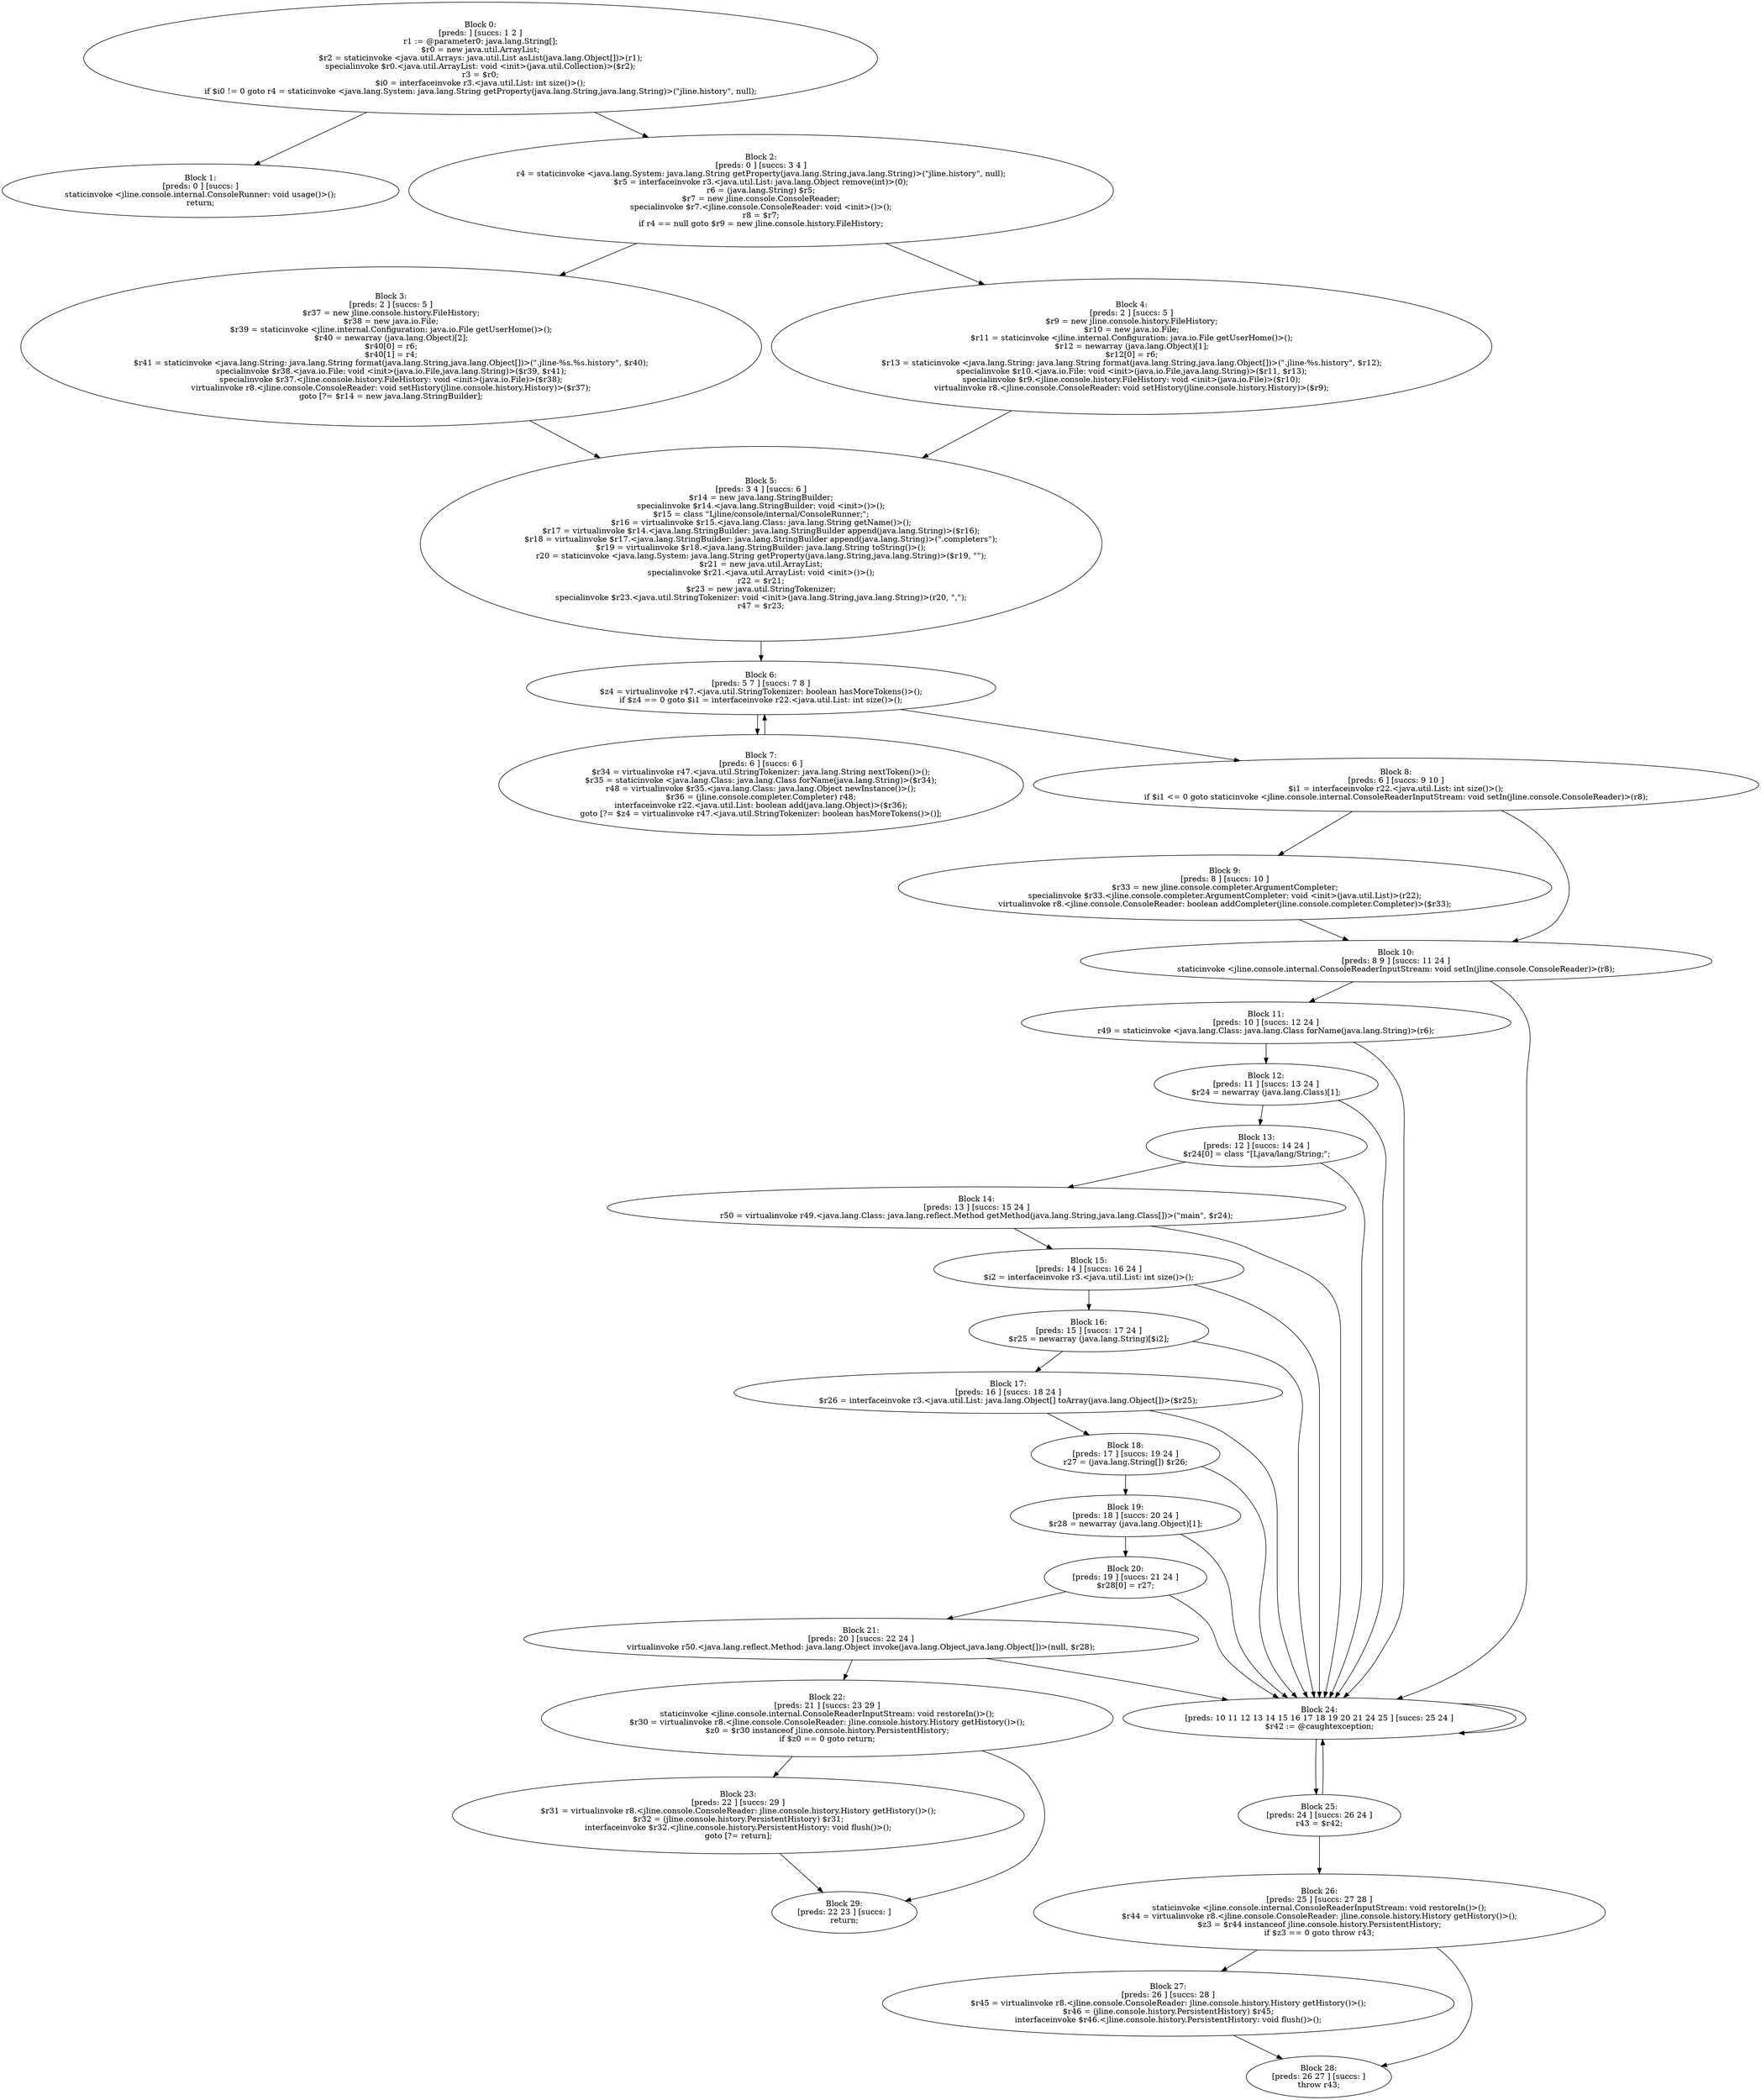 digraph "unitGraph" {
    "Block 0:
[preds: ] [succs: 1 2 ]
r1 := @parameter0: java.lang.String[];
$r0 = new java.util.ArrayList;
$r2 = staticinvoke <java.util.Arrays: java.util.List asList(java.lang.Object[])>(r1);
specialinvoke $r0.<java.util.ArrayList: void <init>(java.util.Collection)>($r2);
r3 = $r0;
$i0 = interfaceinvoke r3.<java.util.List: int size()>();
if $i0 != 0 goto r4 = staticinvoke <java.lang.System: java.lang.String getProperty(java.lang.String,java.lang.String)>(\"jline.history\", null);
"
    "Block 1:
[preds: 0 ] [succs: ]
staticinvoke <jline.console.internal.ConsoleRunner: void usage()>();
return;
"
    "Block 2:
[preds: 0 ] [succs: 3 4 ]
r4 = staticinvoke <java.lang.System: java.lang.String getProperty(java.lang.String,java.lang.String)>(\"jline.history\", null);
$r5 = interfaceinvoke r3.<java.util.List: java.lang.Object remove(int)>(0);
r6 = (java.lang.String) $r5;
$r7 = new jline.console.ConsoleReader;
specialinvoke $r7.<jline.console.ConsoleReader: void <init>()>();
r8 = $r7;
if r4 == null goto $r9 = new jline.console.history.FileHistory;
"
    "Block 3:
[preds: 2 ] [succs: 5 ]
$r37 = new jline.console.history.FileHistory;
$r38 = new java.io.File;
$r39 = staticinvoke <jline.internal.Configuration: java.io.File getUserHome()>();
$r40 = newarray (java.lang.Object)[2];
$r40[0] = r6;
$r40[1] = r4;
$r41 = staticinvoke <java.lang.String: java.lang.String format(java.lang.String,java.lang.Object[])>(\".jline-%s.%s.history\", $r40);
specialinvoke $r38.<java.io.File: void <init>(java.io.File,java.lang.String)>($r39, $r41);
specialinvoke $r37.<jline.console.history.FileHistory: void <init>(java.io.File)>($r38);
virtualinvoke r8.<jline.console.ConsoleReader: void setHistory(jline.console.history.History)>($r37);
goto [?= $r14 = new java.lang.StringBuilder];
"
    "Block 4:
[preds: 2 ] [succs: 5 ]
$r9 = new jline.console.history.FileHistory;
$r10 = new java.io.File;
$r11 = staticinvoke <jline.internal.Configuration: java.io.File getUserHome()>();
$r12 = newarray (java.lang.Object)[1];
$r12[0] = r6;
$r13 = staticinvoke <java.lang.String: java.lang.String format(java.lang.String,java.lang.Object[])>(\".jline-%s.history\", $r12);
specialinvoke $r10.<java.io.File: void <init>(java.io.File,java.lang.String)>($r11, $r13);
specialinvoke $r9.<jline.console.history.FileHistory: void <init>(java.io.File)>($r10);
virtualinvoke r8.<jline.console.ConsoleReader: void setHistory(jline.console.history.History)>($r9);
"
    "Block 5:
[preds: 3 4 ] [succs: 6 ]
$r14 = new java.lang.StringBuilder;
specialinvoke $r14.<java.lang.StringBuilder: void <init>()>();
$r15 = class \"Ljline/console/internal/ConsoleRunner;\";
$r16 = virtualinvoke $r15.<java.lang.Class: java.lang.String getName()>();
$r17 = virtualinvoke $r14.<java.lang.StringBuilder: java.lang.StringBuilder append(java.lang.String)>($r16);
$r18 = virtualinvoke $r17.<java.lang.StringBuilder: java.lang.StringBuilder append(java.lang.String)>(\".completers\");
$r19 = virtualinvoke $r18.<java.lang.StringBuilder: java.lang.String toString()>();
r20 = staticinvoke <java.lang.System: java.lang.String getProperty(java.lang.String,java.lang.String)>($r19, \"\");
$r21 = new java.util.ArrayList;
specialinvoke $r21.<java.util.ArrayList: void <init>()>();
r22 = $r21;
$r23 = new java.util.StringTokenizer;
specialinvoke $r23.<java.util.StringTokenizer: void <init>(java.lang.String,java.lang.String)>(r20, \",\");
r47 = $r23;
"
    "Block 6:
[preds: 5 7 ] [succs: 7 8 ]
$z4 = virtualinvoke r47.<java.util.StringTokenizer: boolean hasMoreTokens()>();
if $z4 == 0 goto $i1 = interfaceinvoke r22.<java.util.List: int size()>();
"
    "Block 7:
[preds: 6 ] [succs: 6 ]
$r34 = virtualinvoke r47.<java.util.StringTokenizer: java.lang.String nextToken()>();
$r35 = staticinvoke <java.lang.Class: java.lang.Class forName(java.lang.String)>($r34);
r48 = virtualinvoke $r35.<java.lang.Class: java.lang.Object newInstance()>();
$r36 = (jline.console.completer.Completer) r48;
interfaceinvoke r22.<java.util.List: boolean add(java.lang.Object)>($r36);
goto [?= $z4 = virtualinvoke r47.<java.util.StringTokenizer: boolean hasMoreTokens()>()];
"
    "Block 8:
[preds: 6 ] [succs: 9 10 ]
$i1 = interfaceinvoke r22.<java.util.List: int size()>();
if $i1 <= 0 goto staticinvoke <jline.console.internal.ConsoleReaderInputStream: void setIn(jline.console.ConsoleReader)>(r8);
"
    "Block 9:
[preds: 8 ] [succs: 10 ]
$r33 = new jline.console.completer.ArgumentCompleter;
specialinvoke $r33.<jline.console.completer.ArgumentCompleter: void <init>(java.util.List)>(r22);
virtualinvoke r8.<jline.console.ConsoleReader: boolean addCompleter(jline.console.completer.Completer)>($r33);
"
    "Block 10:
[preds: 8 9 ] [succs: 11 24 ]
staticinvoke <jline.console.internal.ConsoleReaderInputStream: void setIn(jline.console.ConsoleReader)>(r8);
"
    "Block 11:
[preds: 10 ] [succs: 12 24 ]
r49 = staticinvoke <java.lang.Class: java.lang.Class forName(java.lang.String)>(r6);
"
    "Block 12:
[preds: 11 ] [succs: 13 24 ]
$r24 = newarray (java.lang.Class)[1];
"
    "Block 13:
[preds: 12 ] [succs: 14 24 ]
$r24[0] = class \"[Ljava/lang/String;\";
"
    "Block 14:
[preds: 13 ] [succs: 15 24 ]
r50 = virtualinvoke r49.<java.lang.Class: java.lang.reflect.Method getMethod(java.lang.String,java.lang.Class[])>(\"main\", $r24);
"
    "Block 15:
[preds: 14 ] [succs: 16 24 ]
$i2 = interfaceinvoke r3.<java.util.List: int size()>();
"
    "Block 16:
[preds: 15 ] [succs: 17 24 ]
$r25 = newarray (java.lang.String)[$i2];
"
    "Block 17:
[preds: 16 ] [succs: 18 24 ]
$r26 = interfaceinvoke r3.<java.util.List: java.lang.Object[] toArray(java.lang.Object[])>($r25);
"
    "Block 18:
[preds: 17 ] [succs: 19 24 ]
r27 = (java.lang.String[]) $r26;
"
    "Block 19:
[preds: 18 ] [succs: 20 24 ]
$r28 = newarray (java.lang.Object)[1];
"
    "Block 20:
[preds: 19 ] [succs: 21 24 ]
$r28[0] = r27;
"
    "Block 21:
[preds: 20 ] [succs: 22 24 ]
virtualinvoke r50.<java.lang.reflect.Method: java.lang.Object invoke(java.lang.Object,java.lang.Object[])>(null, $r28);
"
    "Block 22:
[preds: 21 ] [succs: 23 29 ]
staticinvoke <jline.console.internal.ConsoleReaderInputStream: void restoreIn()>();
$r30 = virtualinvoke r8.<jline.console.ConsoleReader: jline.console.history.History getHistory()>();
$z0 = $r30 instanceof jline.console.history.PersistentHistory;
if $z0 == 0 goto return;
"
    "Block 23:
[preds: 22 ] [succs: 29 ]
$r31 = virtualinvoke r8.<jline.console.ConsoleReader: jline.console.history.History getHistory()>();
$r32 = (jline.console.history.PersistentHistory) $r31;
interfaceinvoke $r32.<jline.console.history.PersistentHistory: void flush()>();
goto [?= return];
"
    "Block 24:
[preds: 10 11 12 13 14 15 16 17 18 19 20 21 24 25 ] [succs: 25 24 ]
$r42 := @caughtexception;
"
    "Block 25:
[preds: 24 ] [succs: 26 24 ]
r43 = $r42;
"
    "Block 26:
[preds: 25 ] [succs: 27 28 ]
staticinvoke <jline.console.internal.ConsoleReaderInputStream: void restoreIn()>();
$r44 = virtualinvoke r8.<jline.console.ConsoleReader: jline.console.history.History getHistory()>();
$z3 = $r44 instanceof jline.console.history.PersistentHistory;
if $z3 == 0 goto throw r43;
"
    "Block 27:
[preds: 26 ] [succs: 28 ]
$r45 = virtualinvoke r8.<jline.console.ConsoleReader: jline.console.history.History getHistory()>();
$r46 = (jline.console.history.PersistentHistory) $r45;
interfaceinvoke $r46.<jline.console.history.PersistentHistory: void flush()>();
"
    "Block 28:
[preds: 26 27 ] [succs: ]
throw r43;
"
    "Block 29:
[preds: 22 23 ] [succs: ]
return;
"
    "Block 0:
[preds: ] [succs: 1 2 ]
r1 := @parameter0: java.lang.String[];
$r0 = new java.util.ArrayList;
$r2 = staticinvoke <java.util.Arrays: java.util.List asList(java.lang.Object[])>(r1);
specialinvoke $r0.<java.util.ArrayList: void <init>(java.util.Collection)>($r2);
r3 = $r0;
$i0 = interfaceinvoke r3.<java.util.List: int size()>();
if $i0 != 0 goto r4 = staticinvoke <java.lang.System: java.lang.String getProperty(java.lang.String,java.lang.String)>(\"jline.history\", null);
"->"Block 1:
[preds: 0 ] [succs: ]
staticinvoke <jline.console.internal.ConsoleRunner: void usage()>();
return;
";
    "Block 0:
[preds: ] [succs: 1 2 ]
r1 := @parameter0: java.lang.String[];
$r0 = new java.util.ArrayList;
$r2 = staticinvoke <java.util.Arrays: java.util.List asList(java.lang.Object[])>(r1);
specialinvoke $r0.<java.util.ArrayList: void <init>(java.util.Collection)>($r2);
r3 = $r0;
$i0 = interfaceinvoke r3.<java.util.List: int size()>();
if $i0 != 0 goto r4 = staticinvoke <java.lang.System: java.lang.String getProperty(java.lang.String,java.lang.String)>(\"jline.history\", null);
"->"Block 2:
[preds: 0 ] [succs: 3 4 ]
r4 = staticinvoke <java.lang.System: java.lang.String getProperty(java.lang.String,java.lang.String)>(\"jline.history\", null);
$r5 = interfaceinvoke r3.<java.util.List: java.lang.Object remove(int)>(0);
r6 = (java.lang.String) $r5;
$r7 = new jline.console.ConsoleReader;
specialinvoke $r7.<jline.console.ConsoleReader: void <init>()>();
r8 = $r7;
if r4 == null goto $r9 = new jline.console.history.FileHistory;
";
    "Block 2:
[preds: 0 ] [succs: 3 4 ]
r4 = staticinvoke <java.lang.System: java.lang.String getProperty(java.lang.String,java.lang.String)>(\"jline.history\", null);
$r5 = interfaceinvoke r3.<java.util.List: java.lang.Object remove(int)>(0);
r6 = (java.lang.String) $r5;
$r7 = new jline.console.ConsoleReader;
specialinvoke $r7.<jline.console.ConsoleReader: void <init>()>();
r8 = $r7;
if r4 == null goto $r9 = new jline.console.history.FileHistory;
"->"Block 3:
[preds: 2 ] [succs: 5 ]
$r37 = new jline.console.history.FileHistory;
$r38 = new java.io.File;
$r39 = staticinvoke <jline.internal.Configuration: java.io.File getUserHome()>();
$r40 = newarray (java.lang.Object)[2];
$r40[0] = r6;
$r40[1] = r4;
$r41 = staticinvoke <java.lang.String: java.lang.String format(java.lang.String,java.lang.Object[])>(\".jline-%s.%s.history\", $r40);
specialinvoke $r38.<java.io.File: void <init>(java.io.File,java.lang.String)>($r39, $r41);
specialinvoke $r37.<jline.console.history.FileHistory: void <init>(java.io.File)>($r38);
virtualinvoke r8.<jline.console.ConsoleReader: void setHistory(jline.console.history.History)>($r37);
goto [?= $r14 = new java.lang.StringBuilder];
";
    "Block 2:
[preds: 0 ] [succs: 3 4 ]
r4 = staticinvoke <java.lang.System: java.lang.String getProperty(java.lang.String,java.lang.String)>(\"jline.history\", null);
$r5 = interfaceinvoke r3.<java.util.List: java.lang.Object remove(int)>(0);
r6 = (java.lang.String) $r5;
$r7 = new jline.console.ConsoleReader;
specialinvoke $r7.<jline.console.ConsoleReader: void <init>()>();
r8 = $r7;
if r4 == null goto $r9 = new jline.console.history.FileHistory;
"->"Block 4:
[preds: 2 ] [succs: 5 ]
$r9 = new jline.console.history.FileHistory;
$r10 = new java.io.File;
$r11 = staticinvoke <jline.internal.Configuration: java.io.File getUserHome()>();
$r12 = newarray (java.lang.Object)[1];
$r12[0] = r6;
$r13 = staticinvoke <java.lang.String: java.lang.String format(java.lang.String,java.lang.Object[])>(\".jline-%s.history\", $r12);
specialinvoke $r10.<java.io.File: void <init>(java.io.File,java.lang.String)>($r11, $r13);
specialinvoke $r9.<jline.console.history.FileHistory: void <init>(java.io.File)>($r10);
virtualinvoke r8.<jline.console.ConsoleReader: void setHistory(jline.console.history.History)>($r9);
";
    "Block 3:
[preds: 2 ] [succs: 5 ]
$r37 = new jline.console.history.FileHistory;
$r38 = new java.io.File;
$r39 = staticinvoke <jline.internal.Configuration: java.io.File getUserHome()>();
$r40 = newarray (java.lang.Object)[2];
$r40[0] = r6;
$r40[1] = r4;
$r41 = staticinvoke <java.lang.String: java.lang.String format(java.lang.String,java.lang.Object[])>(\".jline-%s.%s.history\", $r40);
specialinvoke $r38.<java.io.File: void <init>(java.io.File,java.lang.String)>($r39, $r41);
specialinvoke $r37.<jline.console.history.FileHistory: void <init>(java.io.File)>($r38);
virtualinvoke r8.<jline.console.ConsoleReader: void setHistory(jline.console.history.History)>($r37);
goto [?= $r14 = new java.lang.StringBuilder];
"->"Block 5:
[preds: 3 4 ] [succs: 6 ]
$r14 = new java.lang.StringBuilder;
specialinvoke $r14.<java.lang.StringBuilder: void <init>()>();
$r15 = class \"Ljline/console/internal/ConsoleRunner;\";
$r16 = virtualinvoke $r15.<java.lang.Class: java.lang.String getName()>();
$r17 = virtualinvoke $r14.<java.lang.StringBuilder: java.lang.StringBuilder append(java.lang.String)>($r16);
$r18 = virtualinvoke $r17.<java.lang.StringBuilder: java.lang.StringBuilder append(java.lang.String)>(\".completers\");
$r19 = virtualinvoke $r18.<java.lang.StringBuilder: java.lang.String toString()>();
r20 = staticinvoke <java.lang.System: java.lang.String getProperty(java.lang.String,java.lang.String)>($r19, \"\");
$r21 = new java.util.ArrayList;
specialinvoke $r21.<java.util.ArrayList: void <init>()>();
r22 = $r21;
$r23 = new java.util.StringTokenizer;
specialinvoke $r23.<java.util.StringTokenizer: void <init>(java.lang.String,java.lang.String)>(r20, \",\");
r47 = $r23;
";
    "Block 4:
[preds: 2 ] [succs: 5 ]
$r9 = new jline.console.history.FileHistory;
$r10 = new java.io.File;
$r11 = staticinvoke <jline.internal.Configuration: java.io.File getUserHome()>();
$r12 = newarray (java.lang.Object)[1];
$r12[0] = r6;
$r13 = staticinvoke <java.lang.String: java.lang.String format(java.lang.String,java.lang.Object[])>(\".jline-%s.history\", $r12);
specialinvoke $r10.<java.io.File: void <init>(java.io.File,java.lang.String)>($r11, $r13);
specialinvoke $r9.<jline.console.history.FileHistory: void <init>(java.io.File)>($r10);
virtualinvoke r8.<jline.console.ConsoleReader: void setHistory(jline.console.history.History)>($r9);
"->"Block 5:
[preds: 3 4 ] [succs: 6 ]
$r14 = new java.lang.StringBuilder;
specialinvoke $r14.<java.lang.StringBuilder: void <init>()>();
$r15 = class \"Ljline/console/internal/ConsoleRunner;\";
$r16 = virtualinvoke $r15.<java.lang.Class: java.lang.String getName()>();
$r17 = virtualinvoke $r14.<java.lang.StringBuilder: java.lang.StringBuilder append(java.lang.String)>($r16);
$r18 = virtualinvoke $r17.<java.lang.StringBuilder: java.lang.StringBuilder append(java.lang.String)>(\".completers\");
$r19 = virtualinvoke $r18.<java.lang.StringBuilder: java.lang.String toString()>();
r20 = staticinvoke <java.lang.System: java.lang.String getProperty(java.lang.String,java.lang.String)>($r19, \"\");
$r21 = new java.util.ArrayList;
specialinvoke $r21.<java.util.ArrayList: void <init>()>();
r22 = $r21;
$r23 = new java.util.StringTokenizer;
specialinvoke $r23.<java.util.StringTokenizer: void <init>(java.lang.String,java.lang.String)>(r20, \",\");
r47 = $r23;
";
    "Block 5:
[preds: 3 4 ] [succs: 6 ]
$r14 = new java.lang.StringBuilder;
specialinvoke $r14.<java.lang.StringBuilder: void <init>()>();
$r15 = class \"Ljline/console/internal/ConsoleRunner;\";
$r16 = virtualinvoke $r15.<java.lang.Class: java.lang.String getName()>();
$r17 = virtualinvoke $r14.<java.lang.StringBuilder: java.lang.StringBuilder append(java.lang.String)>($r16);
$r18 = virtualinvoke $r17.<java.lang.StringBuilder: java.lang.StringBuilder append(java.lang.String)>(\".completers\");
$r19 = virtualinvoke $r18.<java.lang.StringBuilder: java.lang.String toString()>();
r20 = staticinvoke <java.lang.System: java.lang.String getProperty(java.lang.String,java.lang.String)>($r19, \"\");
$r21 = new java.util.ArrayList;
specialinvoke $r21.<java.util.ArrayList: void <init>()>();
r22 = $r21;
$r23 = new java.util.StringTokenizer;
specialinvoke $r23.<java.util.StringTokenizer: void <init>(java.lang.String,java.lang.String)>(r20, \",\");
r47 = $r23;
"->"Block 6:
[preds: 5 7 ] [succs: 7 8 ]
$z4 = virtualinvoke r47.<java.util.StringTokenizer: boolean hasMoreTokens()>();
if $z4 == 0 goto $i1 = interfaceinvoke r22.<java.util.List: int size()>();
";
    "Block 6:
[preds: 5 7 ] [succs: 7 8 ]
$z4 = virtualinvoke r47.<java.util.StringTokenizer: boolean hasMoreTokens()>();
if $z4 == 0 goto $i1 = interfaceinvoke r22.<java.util.List: int size()>();
"->"Block 7:
[preds: 6 ] [succs: 6 ]
$r34 = virtualinvoke r47.<java.util.StringTokenizer: java.lang.String nextToken()>();
$r35 = staticinvoke <java.lang.Class: java.lang.Class forName(java.lang.String)>($r34);
r48 = virtualinvoke $r35.<java.lang.Class: java.lang.Object newInstance()>();
$r36 = (jline.console.completer.Completer) r48;
interfaceinvoke r22.<java.util.List: boolean add(java.lang.Object)>($r36);
goto [?= $z4 = virtualinvoke r47.<java.util.StringTokenizer: boolean hasMoreTokens()>()];
";
    "Block 6:
[preds: 5 7 ] [succs: 7 8 ]
$z4 = virtualinvoke r47.<java.util.StringTokenizer: boolean hasMoreTokens()>();
if $z4 == 0 goto $i1 = interfaceinvoke r22.<java.util.List: int size()>();
"->"Block 8:
[preds: 6 ] [succs: 9 10 ]
$i1 = interfaceinvoke r22.<java.util.List: int size()>();
if $i1 <= 0 goto staticinvoke <jline.console.internal.ConsoleReaderInputStream: void setIn(jline.console.ConsoleReader)>(r8);
";
    "Block 7:
[preds: 6 ] [succs: 6 ]
$r34 = virtualinvoke r47.<java.util.StringTokenizer: java.lang.String nextToken()>();
$r35 = staticinvoke <java.lang.Class: java.lang.Class forName(java.lang.String)>($r34);
r48 = virtualinvoke $r35.<java.lang.Class: java.lang.Object newInstance()>();
$r36 = (jline.console.completer.Completer) r48;
interfaceinvoke r22.<java.util.List: boolean add(java.lang.Object)>($r36);
goto [?= $z4 = virtualinvoke r47.<java.util.StringTokenizer: boolean hasMoreTokens()>()];
"->"Block 6:
[preds: 5 7 ] [succs: 7 8 ]
$z4 = virtualinvoke r47.<java.util.StringTokenizer: boolean hasMoreTokens()>();
if $z4 == 0 goto $i1 = interfaceinvoke r22.<java.util.List: int size()>();
";
    "Block 8:
[preds: 6 ] [succs: 9 10 ]
$i1 = interfaceinvoke r22.<java.util.List: int size()>();
if $i1 <= 0 goto staticinvoke <jline.console.internal.ConsoleReaderInputStream: void setIn(jline.console.ConsoleReader)>(r8);
"->"Block 9:
[preds: 8 ] [succs: 10 ]
$r33 = new jline.console.completer.ArgumentCompleter;
specialinvoke $r33.<jline.console.completer.ArgumentCompleter: void <init>(java.util.List)>(r22);
virtualinvoke r8.<jline.console.ConsoleReader: boolean addCompleter(jline.console.completer.Completer)>($r33);
";
    "Block 8:
[preds: 6 ] [succs: 9 10 ]
$i1 = interfaceinvoke r22.<java.util.List: int size()>();
if $i1 <= 0 goto staticinvoke <jline.console.internal.ConsoleReaderInputStream: void setIn(jline.console.ConsoleReader)>(r8);
"->"Block 10:
[preds: 8 9 ] [succs: 11 24 ]
staticinvoke <jline.console.internal.ConsoleReaderInputStream: void setIn(jline.console.ConsoleReader)>(r8);
";
    "Block 9:
[preds: 8 ] [succs: 10 ]
$r33 = new jline.console.completer.ArgumentCompleter;
specialinvoke $r33.<jline.console.completer.ArgumentCompleter: void <init>(java.util.List)>(r22);
virtualinvoke r8.<jline.console.ConsoleReader: boolean addCompleter(jline.console.completer.Completer)>($r33);
"->"Block 10:
[preds: 8 9 ] [succs: 11 24 ]
staticinvoke <jline.console.internal.ConsoleReaderInputStream: void setIn(jline.console.ConsoleReader)>(r8);
";
    "Block 10:
[preds: 8 9 ] [succs: 11 24 ]
staticinvoke <jline.console.internal.ConsoleReaderInputStream: void setIn(jline.console.ConsoleReader)>(r8);
"->"Block 11:
[preds: 10 ] [succs: 12 24 ]
r49 = staticinvoke <java.lang.Class: java.lang.Class forName(java.lang.String)>(r6);
";
    "Block 10:
[preds: 8 9 ] [succs: 11 24 ]
staticinvoke <jline.console.internal.ConsoleReaderInputStream: void setIn(jline.console.ConsoleReader)>(r8);
"->"Block 24:
[preds: 10 11 12 13 14 15 16 17 18 19 20 21 24 25 ] [succs: 25 24 ]
$r42 := @caughtexception;
";
    "Block 11:
[preds: 10 ] [succs: 12 24 ]
r49 = staticinvoke <java.lang.Class: java.lang.Class forName(java.lang.String)>(r6);
"->"Block 12:
[preds: 11 ] [succs: 13 24 ]
$r24 = newarray (java.lang.Class)[1];
";
    "Block 11:
[preds: 10 ] [succs: 12 24 ]
r49 = staticinvoke <java.lang.Class: java.lang.Class forName(java.lang.String)>(r6);
"->"Block 24:
[preds: 10 11 12 13 14 15 16 17 18 19 20 21 24 25 ] [succs: 25 24 ]
$r42 := @caughtexception;
";
    "Block 12:
[preds: 11 ] [succs: 13 24 ]
$r24 = newarray (java.lang.Class)[1];
"->"Block 13:
[preds: 12 ] [succs: 14 24 ]
$r24[0] = class \"[Ljava/lang/String;\";
";
    "Block 12:
[preds: 11 ] [succs: 13 24 ]
$r24 = newarray (java.lang.Class)[1];
"->"Block 24:
[preds: 10 11 12 13 14 15 16 17 18 19 20 21 24 25 ] [succs: 25 24 ]
$r42 := @caughtexception;
";
    "Block 13:
[preds: 12 ] [succs: 14 24 ]
$r24[0] = class \"[Ljava/lang/String;\";
"->"Block 14:
[preds: 13 ] [succs: 15 24 ]
r50 = virtualinvoke r49.<java.lang.Class: java.lang.reflect.Method getMethod(java.lang.String,java.lang.Class[])>(\"main\", $r24);
";
    "Block 13:
[preds: 12 ] [succs: 14 24 ]
$r24[0] = class \"[Ljava/lang/String;\";
"->"Block 24:
[preds: 10 11 12 13 14 15 16 17 18 19 20 21 24 25 ] [succs: 25 24 ]
$r42 := @caughtexception;
";
    "Block 14:
[preds: 13 ] [succs: 15 24 ]
r50 = virtualinvoke r49.<java.lang.Class: java.lang.reflect.Method getMethod(java.lang.String,java.lang.Class[])>(\"main\", $r24);
"->"Block 15:
[preds: 14 ] [succs: 16 24 ]
$i2 = interfaceinvoke r3.<java.util.List: int size()>();
";
    "Block 14:
[preds: 13 ] [succs: 15 24 ]
r50 = virtualinvoke r49.<java.lang.Class: java.lang.reflect.Method getMethod(java.lang.String,java.lang.Class[])>(\"main\", $r24);
"->"Block 24:
[preds: 10 11 12 13 14 15 16 17 18 19 20 21 24 25 ] [succs: 25 24 ]
$r42 := @caughtexception;
";
    "Block 15:
[preds: 14 ] [succs: 16 24 ]
$i2 = interfaceinvoke r3.<java.util.List: int size()>();
"->"Block 16:
[preds: 15 ] [succs: 17 24 ]
$r25 = newarray (java.lang.String)[$i2];
";
    "Block 15:
[preds: 14 ] [succs: 16 24 ]
$i2 = interfaceinvoke r3.<java.util.List: int size()>();
"->"Block 24:
[preds: 10 11 12 13 14 15 16 17 18 19 20 21 24 25 ] [succs: 25 24 ]
$r42 := @caughtexception;
";
    "Block 16:
[preds: 15 ] [succs: 17 24 ]
$r25 = newarray (java.lang.String)[$i2];
"->"Block 17:
[preds: 16 ] [succs: 18 24 ]
$r26 = interfaceinvoke r3.<java.util.List: java.lang.Object[] toArray(java.lang.Object[])>($r25);
";
    "Block 16:
[preds: 15 ] [succs: 17 24 ]
$r25 = newarray (java.lang.String)[$i2];
"->"Block 24:
[preds: 10 11 12 13 14 15 16 17 18 19 20 21 24 25 ] [succs: 25 24 ]
$r42 := @caughtexception;
";
    "Block 17:
[preds: 16 ] [succs: 18 24 ]
$r26 = interfaceinvoke r3.<java.util.List: java.lang.Object[] toArray(java.lang.Object[])>($r25);
"->"Block 18:
[preds: 17 ] [succs: 19 24 ]
r27 = (java.lang.String[]) $r26;
";
    "Block 17:
[preds: 16 ] [succs: 18 24 ]
$r26 = interfaceinvoke r3.<java.util.List: java.lang.Object[] toArray(java.lang.Object[])>($r25);
"->"Block 24:
[preds: 10 11 12 13 14 15 16 17 18 19 20 21 24 25 ] [succs: 25 24 ]
$r42 := @caughtexception;
";
    "Block 18:
[preds: 17 ] [succs: 19 24 ]
r27 = (java.lang.String[]) $r26;
"->"Block 19:
[preds: 18 ] [succs: 20 24 ]
$r28 = newarray (java.lang.Object)[1];
";
    "Block 18:
[preds: 17 ] [succs: 19 24 ]
r27 = (java.lang.String[]) $r26;
"->"Block 24:
[preds: 10 11 12 13 14 15 16 17 18 19 20 21 24 25 ] [succs: 25 24 ]
$r42 := @caughtexception;
";
    "Block 19:
[preds: 18 ] [succs: 20 24 ]
$r28 = newarray (java.lang.Object)[1];
"->"Block 20:
[preds: 19 ] [succs: 21 24 ]
$r28[0] = r27;
";
    "Block 19:
[preds: 18 ] [succs: 20 24 ]
$r28 = newarray (java.lang.Object)[1];
"->"Block 24:
[preds: 10 11 12 13 14 15 16 17 18 19 20 21 24 25 ] [succs: 25 24 ]
$r42 := @caughtexception;
";
    "Block 20:
[preds: 19 ] [succs: 21 24 ]
$r28[0] = r27;
"->"Block 21:
[preds: 20 ] [succs: 22 24 ]
virtualinvoke r50.<java.lang.reflect.Method: java.lang.Object invoke(java.lang.Object,java.lang.Object[])>(null, $r28);
";
    "Block 20:
[preds: 19 ] [succs: 21 24 ]
$r28[0] = r27;
"->"Block 24:
[preds: 10 11 12 13 14 15 16 17 18 19 20 21 24 25 ] [succs: 25 24 ]
$r42 := @caughtexception;
";
    "Block 21:
[preds: 20 ] [succs: 22 24 ]
virtualinvoke r50.<java.lang.reflect.Method: java.lang.Object invoke(java.lang.Object,java.lang.Object[])>(null, $r28);
"->"Block 22:
[preds: 21 ] [succs: 23 29 ]
staticinvoke <jline.console.internal.ConsoleReaderInputStream: void restoreIn()>();
$r30 = virtualinvoke r8.<jline.console.ConsoleReader: jline.console.history.History getHistory()>();
$z0 = $r30 instanceof jline.console.history.PersistentHistory;
if $z0 == 0 goto return;
";
    "Block 21:
[preds: 20 ] [succs: 22 24 ]
virtualinvoke r50.<java.lang.reflect.Method: java.lang.Object invoke(java.lang.Object,java.lang.Object[])>(null, $r28);
"->"Block 24:
[preds: 10 11 12 13 14 15 16 17 18 19 20 21 24 25 ] [succs: 25 24 ]
$r42 := @caughtexception;
";
    "Block 22:
[preds: 21 ] [succs: 23 29 ]
staticinvoke <jline.console.internal.ConsoleReaderInputStream: void restoreIn()>();
$r30 = virtualinvoke r8.<jline.console.ConsoleReader: jline.console.history.History getHistory()>();
$z0 = $r30 instanceof jline.console.history.PersistentHistory;
if $z0 == 0 goto return;
"->"Block 23:
[preds: 22 ] [succs: 29 ]
$r31 = virtualinvoke r8.<jline.console.ConsoleReader: jline.console.history.History getHistory()>();
$r32 = (jline.console.history.PersistentHistory) $r31;
interfaceinvoke $r32.<jline.console.history.PersistentHistory: void flush()>();
goto [?= return];
";
    "Block 22:
[preds: 21 ] [succs: 23 29 ]
staticinvoke <jline.console.internal.ConsoleReaderInputStream: void restoreIn()>();
$r30 = virtualinvoke r8.<jline.console.ConsoleReader: jline.console.history.History getHistory()>();
$z0 = $r30 instanceof jline.console.history.PersistentHistory;
if $z0 == 0 goto return;
"->"Block 29:
[preds: 22 23 ] [succs: ]
return;
";
    "Block 23:
[preds: 22 ] [succs: 29 ]
$r31 = virtualinvoke r8.<jline.console.ConsoleReader: jline.console.history.History getHistory()>();
$r32 = (jline.console.history.PersistentHistory) $r31;
interfaceinvoke $r32.<jline.console.history.PersistentHistory: void flush()>();
goto [?= return];
"->"Block 29:
[preds: 22 23 ] [succs: ]
return;
";
    "Block 24:
[preds: 10 11 12 13 14 15 16 17 18 19 20 21 24 25 ] [succs: 25 24 ]
$r42 := @caughtexception;
"->"Block 25:
[preds: 24 ] [succs: 26 24 ]
r43 = $r42;
";
    "Block 24:
[preds: 10 11 12 13 14 15 16 17 18 19 20 21 24 25 ] [succs: 25 24 ]
$r42 := @caughtexception;
"->"Block 24:
[preds: 10 11 12 13 14 15 16 17 18 19 20 21 24 25 ] [succs: 25 24 ]
$r42 := @caughtexception;
";
    "Block 25:
[preds: 24 ] [succs: 26 24 ]
r43 = $r42;
"->"Block 26:
[preds: 25 ] [succs: 27 28 ]
staticinvoke <jline.console.internal.ConsoleReaderInputStream: void restoreIn()>();
$r44 = virtualinvoke r8.<jline.console.ConsoleReader: jline.console.history.History getHistory()>();
$z3 = $r44 instanceof jline.console.history.PersistentHistory;
if $z3 == 0 goto throw r43;
";
    "Block 25:
[preds: 24 ] [succs: 26 24 ]
r43 = $r42;
"->"Block 24:
[preds: 10 11 12 13 14 15 16 17 18 19 20 21 24 25 ] [succs: 25 24 ]
$r42 := @caughtexception;
";
    "Block 26:
[preds: 25 ] [succs: 27 28 ]
staticinvoke <jline.console.internal.ConsoleReaderInputStream: void restoreIn()>();
$r44 = virtualinvoke r8.<jline.console.ConsoleReader: jline.console.history.History getHistory()>();
$z3 = $r44 instanceof jline.console.history.PersistentHistory;
if $z3 == 0 goto throw r43;
"->"Block 27:
[preds: 26 ] [succs: 28 ]
$r45 = virtualinvoke r8.<jline.console.ConsoleReader: jline.console.history.History getHistory()>();
$r46 = (jline.console.history.PersistentHistory) $r45;
interfaceinvoke $r46.<jline.console.history.PersistentHistory: void flush()>();
";
    "Block 26:
[preds: 25 ] [succs: 27 28 ]
staticinvoke <jline.console.internal.ConsoleReaderInputStream: void restoreIn()>();
$r44 = virtualinvoke r8.<jline.console.ConsoleReader: jline.console.history.History getHistory()>();
$z3 = $r44 instanceof jline.console.history.PersistentHistory;
if $z3 == 0 goto throw r43;
"->"Block 28:
[preds: 26 27 ] [succs: ]
throw r43;
";
    "Block 27:
[preds: 26 ] [succs: 28 ]
$r45 = virtualinvoke r8.<jline.console.ConsoleReader: jline.console.history.History getHistory()>();
$r46 = (jline.console.history.PersistentHistory) $r45;
interfaceinvoke $r46.<jline.console.history.PersistentHistory: void flush()>();
"->"Block 28:
[preds: 26 27 ] [succs: ]
throw r43;
";
}

